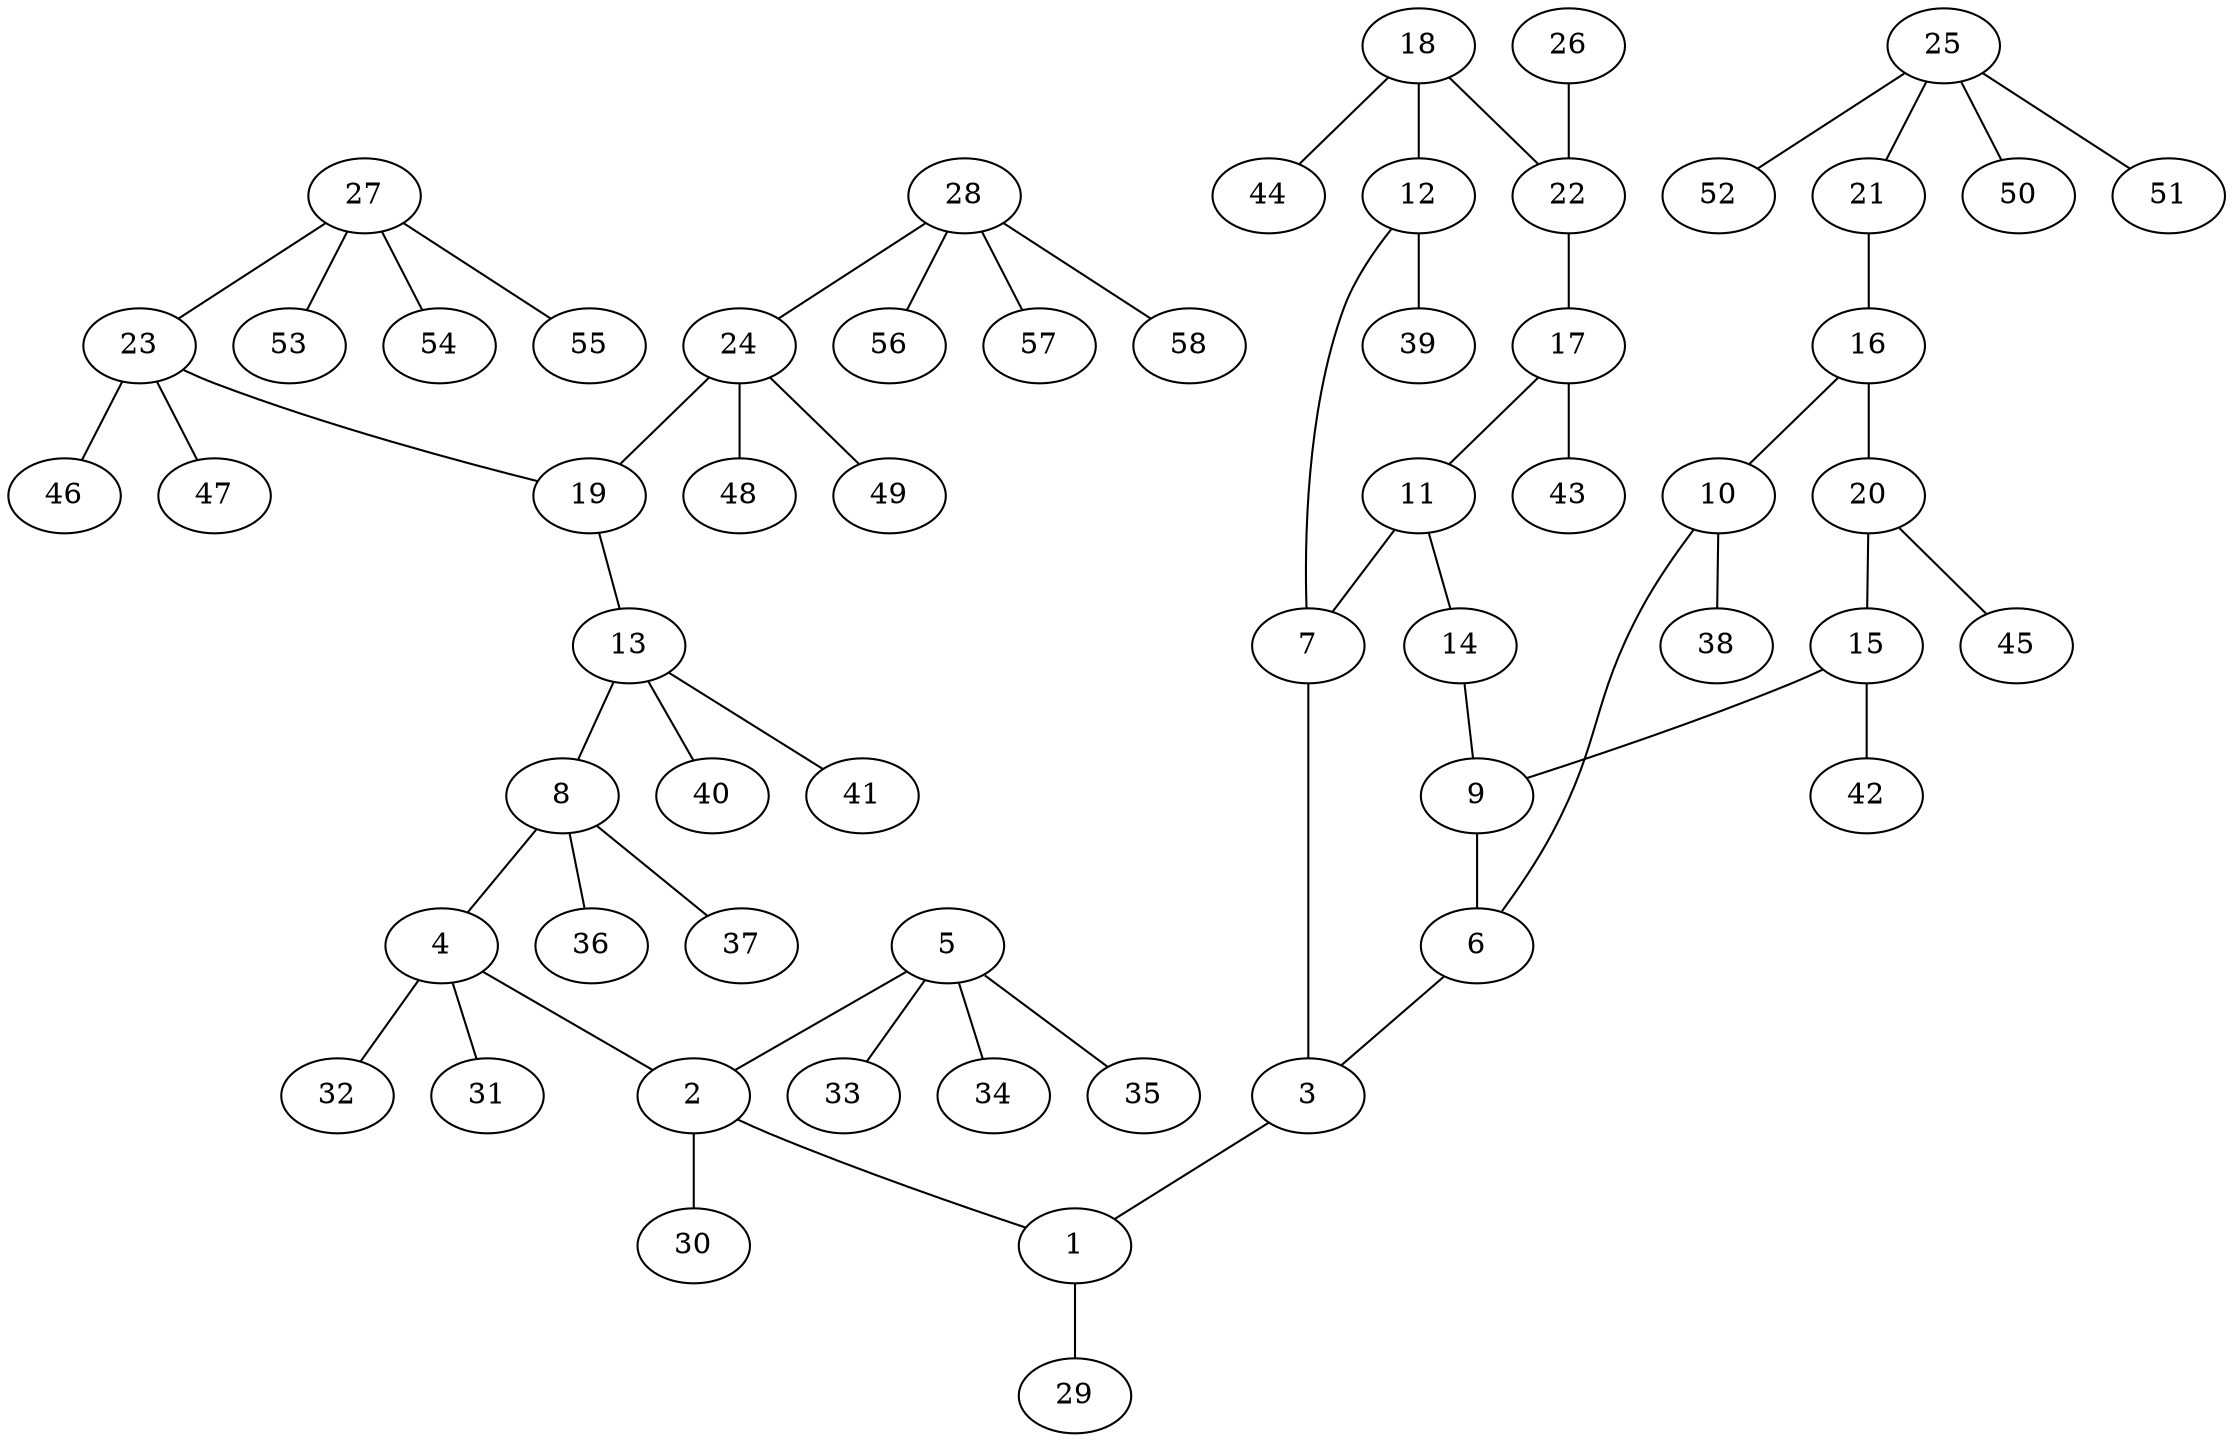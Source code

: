 graph molecule_4029 {
	1	 [chem=N];
	29	 [chem=H];
	1 -- 29	 [valence=1];
	2	 [chem=C];
	2 -- 1	 [valence=1];
	30	 [chem=H];
	2 -- 30	 [valence=1];
	3	 [chem=C];
	3 -- 1	 [valence=1];
	4	 [chem=C];
	4 -- 2	 [valence=1];
	31	 [chem=H];
	4 -- 31	 [valence=1];
	32	 [chem=H];
	4 -- 32	 [valence=1];
	5	 [chem=C];
	5 -- 2	 [valence=1];
	33	 [chem=H];
	5 -- 33	 [valence=1];
	34	 [chem=H];
	5 -- 34	 [valence=1];
	35	 [chem=H];
	5 -- 35	 [valence=1];
	6	 [chem=C];
	6 -- 3	 [valence=2];
	7	 [chem=C];
	7 -- 3	 [valence=1];
	8	 [chem=C];
	8 -- 4	 [valence=1];
	36	 [chem=H];
	8 -- 36	 [valence=1];
	37	 [chem=H];
	8 -- 37	 [valence=1];
	9	 [chem=C];
	9 -- 6	 [valence=1];
	10	 [chem=C];
	10 -- 6	 [valence=1];
	38	 [chem=H];
	10 -- 38	 [valence=1];
	11	 [chem=C];
	11 -- 7	 [valence=2];
	14	 [chem=N];
	11 -- 14	 [valence=1];
	12	 [chem=C];
	12 -- 7	 [valence=1];
	39	 [chem=H];
	12 -- 39	 [valence=1];
	13	 [chem=C];
	13 -- 8	 [valence=1];
	40	 [chem=H];
	13 -- 40	 [valence=1];
	41	 [chem=H];
	13 -- 41	 [valence=1];
	14 -- 9	 [valence=2];
	15	 [chem=C];
	15 -- 9	 [valence=1];
	42	 [chem=H];
	15 -- 42	 [valence=1];
	16	 [chem=C];
	16 -- 10	 [valence=2];
	20	 [chem=C];
	16 -- 20	 [valence=1];
	17	 [chem=C];
	17 -- 11	 [valence=1];
	43	 [chem=H];
	17 -- 43	 [valence=1];
	18	 [chem=C];
	18 -- 12	 [valence=2];
	22	 [chem=C];
	18 -- 22	 [valence=1];
	44	 [chem=H];
	18 -- 44	 [valence=1];
	19	 [chem=N];
	19 -- 13	 [valence=1];
	20 -- 15	 [valence=2];
	45	 [chem=H];
	20 -- 45	 [valence=1];
	21	 [chem=O];
	21 -- 16	 [valence=1];
	22 -- 17	 [valence=2];
	23	 [chem=C];
	23 -- 19	 [valence=1];
	46	 [chem=H];
	23 -- 46	 [valence=1];
	47	 [chem=H];
	23 -- 47	 [valence=1];
	24	 [chem=C];
	24 -- 19	 [valence=1];
	48	 [chem=H];
	24 -- 48	 [valence=1];
	49	 [chem=H];
	24 -- 49	 [valence=1];
	25	 [chem=C];
	25 -- 21	 [valence=1];
	50	 [chem=H];
	25 -- 50	 [valence=1];
	51	 [chem=H];
	25 -- 51	 [valence=1];
	52	 [chem=H];
	25 -- 52	 [valence=1];
	26	 [chem=Cl];
	26 -- 22	 [valence=1];
	27	 [chem=C];
	27 -- 23	 [valence=1];
	53	 [chem=H];
	27 -- 53	 [valence=1];
	54	 [chem=H];
	27 -- 54	 [valence=1];
	55	 [chem=H];
	27 -- 55	 [valence=1];
	28	 [chem=C];
	28 -- 24	 [valence=1];
	56	 [chem=H];
	28 -- 56	 [valence=1];
	57	 [chem=H];
	28 -- 57	 [valence=1];
	58	 [chem=H];
	28 -- 58	 [valence=1];
}
